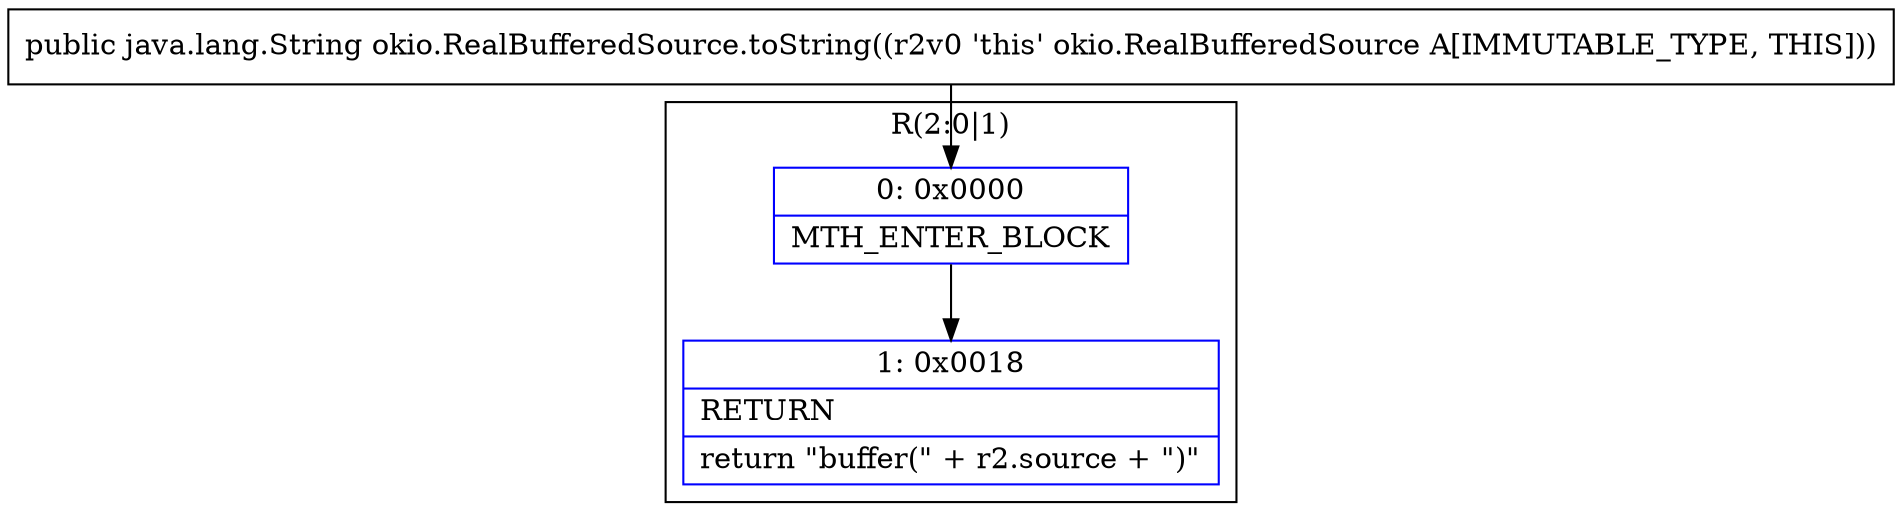digraph "CFG forokio.RealBufferedSource.toString()Ljava\/lang\/String;" {
subgraph cluster_Region_1392369631 {
label = "R(2:0|1)";
node [shape=record,color=blue];
Node_0 [shape=record,label="{0\:\ 0x0000|MTH_ENTER_BLOCK\l}"];
Node_1 [shape=record,label="{1\:\ 0x0018|RETURN\l|return \"buffer(\" + r2.source + \")\"\l}"];
}
MethodNode[shape=record,label="{public java.lang.String okio.RealBufferedSource.toString((r2v0 'this' okio.RealBufferedSource A[IMMUTABLE_TYPE, THIS])) }"];
MethodNode -> Node_0;
Node_0 -> Node_1;
}

